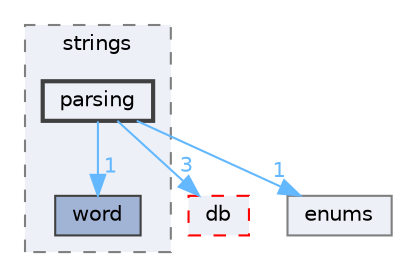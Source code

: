 digraph "src/OpenFOAM/primitives/strings/parsing"
{
 // LATEX_PDF_SIZE
  bgcolor="transparent";
  edge [fontname=Helvetica,fontsize=10,labelfontname=Helvetica,labelfontsize=10];
  node [fontname=Helvetica,fontsize=10,shape=box,height=0.2,width=0.4];
  compound=true
  subgraph clusterdir_ce1ee507886310df0e74ee2e624fbc88 {
    graph [ bgcolor="#edf0f7", pencolor="grey50", label="strings", fontname=Helvetica,fontsize=10 style="filled,dashed", URL="dir_ce1ee507886310df0e74ee2e624fbc88.html",tooltip=""]
  dir_37e5616194788bea54b108232e896e64 [label="word", fillcolor="#a2b4d6", color="grey25", style="filled", URL="dir_37e5616194788bea54b108232e896e64.html",tooltip=""];
  dir_55ec58ee6b7e0baec45c0ce73e50465f [label="parsing", fillcolor="#edf0f7", color="grey25", style="filled,bold", URL="dir_55ec58ee6b7e0baec45c0ce73e50465f.html",tooltip=""];
  }
  dir_63c634f7a7cfd679ac26c67fb30fc32f [label="db", fillcolor="#edf0f7", color="red", style="filled,dashed", URL="dir_63c634f7a7cfd679ac26c67fb30fc32f.html",tooltip=""];
  dir_b997e59254caaf3bad833df621f73e31 [label="enums", fillcolor="#edf0f7", color="grey50", style="filled", URL="dir_b997e59254caaf3bad833df621f73e31.html",tooltip=""];
  dir_55ec58ee6b7e0baec45c0ce73e50465f->dir_37e5616194788bea54b108232e896e64 [headlabel="1", labeldistance=1.5 headhref="dir_002789_004412.html" href="dir_002789_004412.html" color="steelblue1" fontcolor="steelblue1"];
  dir_55ec58ee6b7e0baec45c0ce73e50465f->dir_63c634f7a7cfd679ac26c67fb30fc32f [headlabel="3", labeldistance=1.5 headhref="dir_002789_000817.html" href="dir_002789_000817.html" color="steelblue1" fontcolor="steelblue1"];
  dir_55ec58ee6b7e0baec45c0ce73e50465f->dir_b997e59254caaf3bad833df621f73e31 [headlabel="1", labeldistance=1.5 headhref="dir_002789_001168.html" href="dir_002789_001168.html" color="steelblue1" fontcolor="steelblue1"];
}
